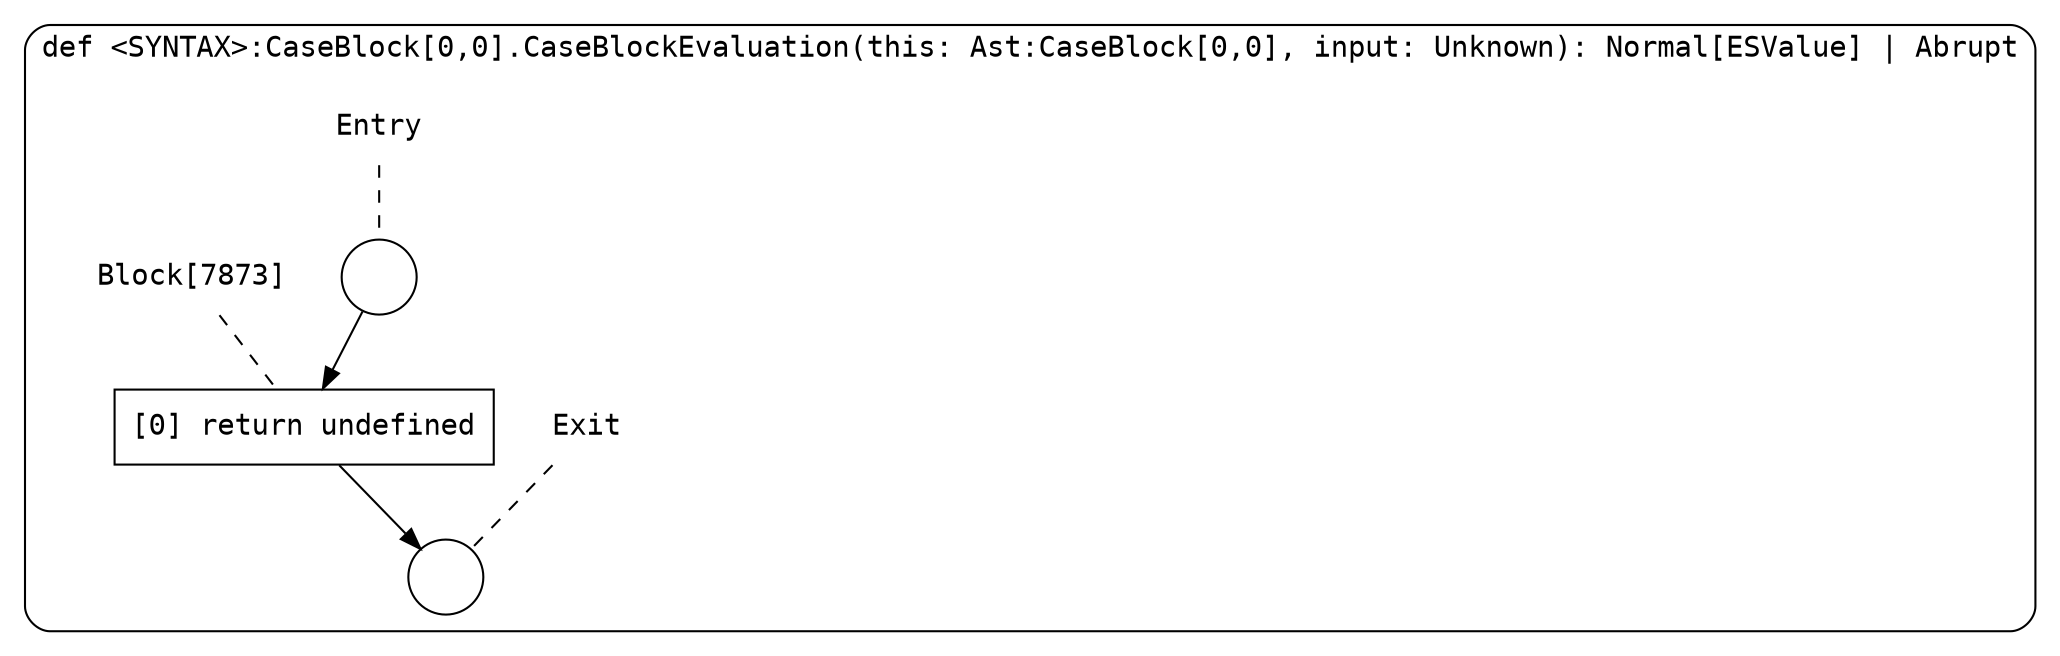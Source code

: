 digraph {
  graph [fontname = "Consolas"]
  node [fontname = "Consolas"]
  edge [fontname = "Consolas"]
  subgraph cluster1473 {
    label = "def <SYNTAX>:CaseBlock[0,0].CaseBlockEvaluation(this: Ast:CaseBlock[0,0], input: Unknown): Normal[ESValue] | Abrupt"
    style = rounded
    cluster1473_entry_name [shape=none, label=<<font color="black">Entry</font>>]
    cluster1473_entry_name -> cluster1473_entry [arrowhead=none, color="black", style=dashed]
    cluster1473_entry [shape=circle label=" " color="black" fillcolor="white" style=filled]
    cluster1473_entry -> node7873 [color="black"]
    cluster1473_exit_name [shape=none, label=<<font color="black">Exit</font>>]
    cluster1473_exit_name -> cluster1473_exit [arrowhead=none, color="black", style=dashed]
    cluster1473_exit [shape=circle label=" " color="black" fillcolor="white" style=filled]
    node7873_name [shape=none, label=<<font color="black">Block[7873]</font>>]
    node7873_name -> node7873 [arrowhead=none, color="black", style=dashed]
    node7873 [shape=box, label=<<font color="black">[0] return undefined<BR ALIGN="LEFT"/></font>> color="black" fillcolor="white", style=filled]
    node7873 -> cluster1473_exit [color="black"]
  }
}